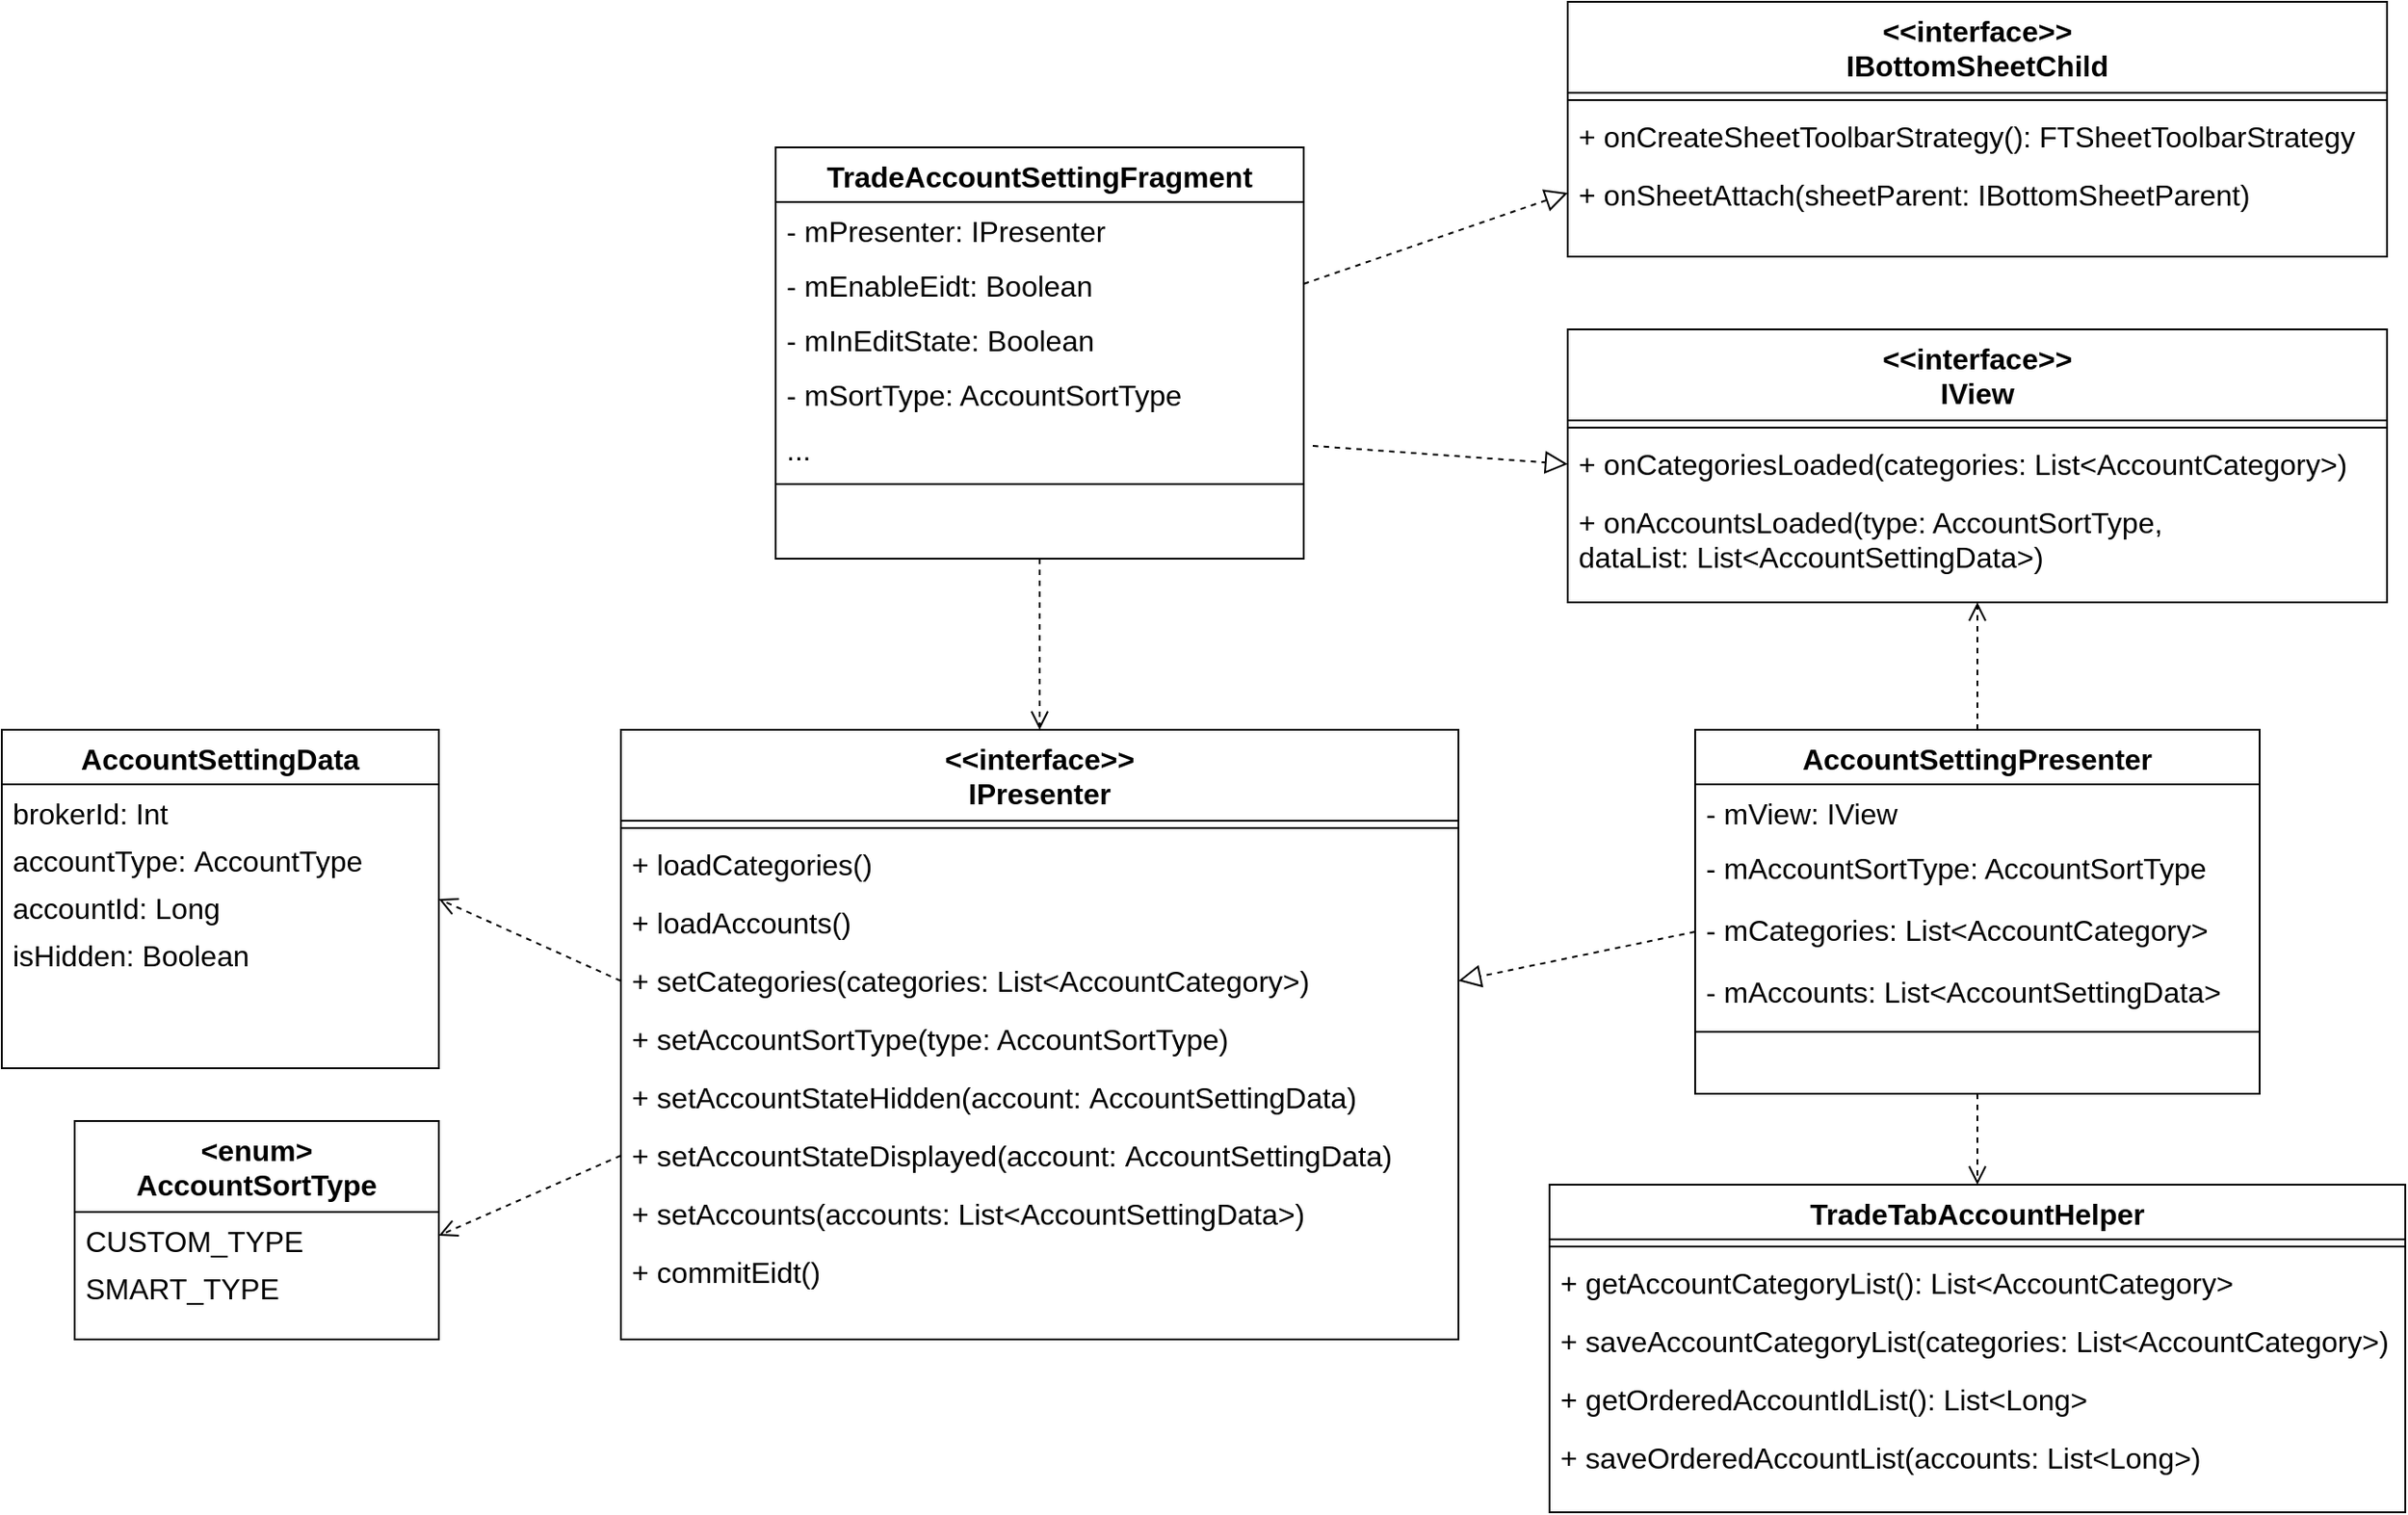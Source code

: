 <mxfile version="14.4.3" type="github">
  <diagram id="C5RBs43oDa-KdzZeNtuy" name="Page-1">
    <mxGraphModel dx="3327" dy="896" grid="1" gridSize="10" guides="1" tooltips="1" connect="1" arrows="1" fold="1" page="1" pageScale="1" pageWidth="827" pageHeight="1169" math="0" shadow="0">
      <root>
        <mxCell id="WIyWlLk6GJQsqaUBKTNV-0" />
        <mxCell id="WIyWlLk6GJQsqaUBKTNV-1" parent="WIyWlLk6GJQsqaUBKTNV-0" />
        <mxCell id="xnnZhszqKdKNAVh4ZbWn-104" value="" style="html=1;verticalAlign=bottom;endArrow=open;dashed=1;endSize=8;entryX=1;entryY=0.5;entryDx=0;entryDy=0;fontSize=16;exitX=0;exitY=0.5;exitDx=0;exitDy=0;" parent="WIyWlLk6GJQsqaUBKTNV-1" source="xnnZhszqKdKNAVh4ZbWn-133" target="xnnZhszqKdKNAVh4ZbWn-137" edge="1">
          <mxGeometry relative="1" as="geometry">
            <mxPoint x="-1560" y="1195" as="sourcePoint" />
            <mxPoint x="-960" y="1080" as="targetPoint" />
          </mxGeometry>
        </mxCell>
        <mxCell id="xnnZhszqKdKNAVh4ZbWn-121" value="&lt;&lt;interface&gt;&gt;&#xa;IView&#xa;" style="swimlane;fontStyle=1;align=center;verticalAlign=top;childLayout=stackLayout;horizontal=1;startSize=50;horizontalStack=0;resizeParent=1;resizeLast=0;collapsible=1;marginBottom=0;rounded=0;shadow=0;strokeWidth=1;fontSize=16;" parent="WIyWlLk6GJQsqaUBKTNV-1" vertex="1">
          <mxGeometry x="-610" y="670" width="450" height="150" as="geometry">
            <mxRectangle x="130" y="380" width="160" height="26" as="alternateBounds" />
          </mxGeometry>
        </mxCell>
        <mxCell id="xnnZhszqKdKNAVh4ZbWn-122" value="" style="line;html=1;strokeWidth=1;align=left;verticalAlign=middle;spacingTop=-1;spacingLeft=3;spacingRight=3;rotatable=0;labelPosition=right;points=[];portConstraint=eastwest;fontSize=16;" parent="xnnZhszqKdKNAVh4ZbWn-121" vertex="1">
          <mxGeometry y="50" width="450" height="8" as="geometry" />
        </mxCell>
        <mxCell id="xnnZhszqKdKNAVh4ZbWn-123" value="+ onCategoriesLoaded(categories: List&lt;AccountCategory&gt;)" style="text;align=left;verticalAlign=top;spacingLeft=4;spacingRight=4;overflow=hidden;rotatable=0;points=[[0,0.5],[1,0.5]];portConstraint=eastwest;fontSize=16;" parent="xnnZhszqKdKNAVh4ZbWn-121" vertex="1">
          <mxGeometry y="58" width="450" height="32" as="geometry" />
        </mxCell>
        <mxCell id="xnnZhszqKdKNAVh4ZbWn-128" value="+ onAccountsLoaded(type: AccountSortType, &#xa;dataList: List&lt;AccountSettingData&gt;)" style="text;align=left;verticalAlign=top;spacingLeft=4;spacingRight=4;overflow=hidden;rotatable=0;points=[[0,0.5],[1,0.5]];portConstraint=eastwest;fontSize=16;" parent="xnnZhszqKdKNAVh4ZbWn-121" vertex="1">
          <mxGeometry y="90" width="450" height="50" as="geometry" />
        </mxCell>
        <mxCell id="xnnZhszqKdKNAVh4ZbWn-124" value="&lt;&lt;interface&gt;&gt;&#xa;IPresenter&#xa;" style="swimlane;fontStyle=1;align=center;verticalAlign=top;childLayout=stackLayout;horizontal=1;startSize=50;horizontalStack=0;resizeParent=1;resizeLast=0;collapsible=1;marginBottom=0;rounded=0;shadow=0;strokeWidth=1;fontSize=16;" parent="WIyWlLk6GJQsqaUBKTNV-1" vertex="1">
          <mxGeometry x="-1130" y="890" width="460" height="335" as="geometry">
            <mxRectangle x="130" y="380" width="160" height="26" as="alternateBounds" />
          </mxGeometry>
        </mxCell>
        <mxCell id="xnnZhszqKdKNAVh4ZbWn-125" value="" style="line;html=1;strokeWidth=1;align=left;verticalAlign=middle;spacingTop=-1;spacingLeft=3;spacingRight=3;rotatable=0;labelPosition=right;points=[];portConstraint=eastwest;fontSize=16;" parent="xnnZhszqKdKNAVh4ZbWn-124" vertex="1">
          <mxGeometry y="50" width="460" height="8" as="geometry" />
        </mxCell>
        <mxCell id="xnnZhszqKdKNAVh4ZbWn-126" value="+ loadCategories()" style="text;align=left;verticalAlign=top;spacingLeft=4;spacingRight=4;overflow=hidden;rotatable=0;points=[[0,0.5],[1,0.5]];portConstraint=eastwest;fontSize=16;" parent="xnnZhszqKdKNAVh4ZbWn-124" vertex="1">
          <mxGeometry y="58" width="460" height="32" as="geometry" />
        </mxCell>
        <mxCell id="xnnZhszqKdKNAVh4ZbWn-129" value="+ loadAccounts()" style="text;align=left;verticalAlign=top;spacingLeft=4;spacingRight=4;overflow=hidden;rotatable=0;points=[[0,0.5],[1,0.5]];portConstraint=eastwest;fontSize=16;" parent="xnnZhszqKdKNAVh4ZbWn-124" vertex="1">
          <mxGeometry y="90" width="460" height="32" as="geometry" />
        </mxCell>
        <mxCell id="xnnZhszqKdKNAVh4ZbWn-130" value="+ setCategories(categories: List&lt;AccountCategory&gt;)" style="text;align=left;verticalAlign=top;spacingLeft=4;spacingRight=4;overflow=hidden;rotatable=0;points=[[0,0.5],[1,0.5]];portConstraint=eastwest;fontSize=16;" parent="xnnZhszqKdKNAVh4ZbWn-124" vertex="1">
          <mxGeometry y="122" width="460" height="32" as="geometry" />
        </mxCell>
        <mxCell id="xnnZhszqKdKNAVh4ZbWn-131" value="+ setAccountSortType(type: AccountSortType)" style="text;align=left;verticalAlign=top;spacingLeft=4;spacingRight=4;overflow=hidden;rotatable=0;points=[[0,0.5],[1,0.5]];portConstraint=eastwest;fontSize=16;" parent="xnnZhszqKdKNAVh4ZbWn-124" vertex="1">
          <mxGeometry y="154" width="460" height="32" as="geometry" />
        </mxCell>
        <mxCell id="xnnZhszqKdKNAVh4ZbWn-132" value="+ setAccountStateHidden(account: AccountSettingData)" style="text;align=left;verticalAlign=top;spacingLeft=4;spacingRight=4;overflow=hidden;rotatable=0;points=[[0,0.5],[1,0.5]];portConstraint=eastwest;fontSize=16;" parent="xnnZhszqKdKNAVh4ZbWn-124" vertex="1">
          <mxGeometry y="186" width="460" height="32" as="geometry" />
        </mxCell>
        <mxCell id="xnnZhszqKdKNAVh4ZbWn-133" value="+ setAccountStateDisplayed(account: AccountSettingData)" style="text;align=left;verticalAlign=top;spacingLeft=4;spacingRight=4;overflow=hidden;rotatable=0;points=[[0,0.5],[1,0.5]];portConstraint=eastwest;fontSize=16;" parent="xnnZhszqKdKNAVh4ZbWn-124" vertex="1">
          <mxGeometry y="218" width="460" height="32" as="geometry" />
        </mxCell>
        <mxCell id="xnnZhszqKdKNAVh4ZbWn-134" value="+ setAccounts(accounts: List&lt;AccountSettingData&gt;)&#xa;" style="text;align=left;verticalAlign=top;spacingLeft=4;spacingRight=4;overflow=hidden;rotatable=0;points=[[0,0.5],[1,0.5]];portConstraint=eastwest;fontSize=16;" parent="xnnZhszqKdKNAVh4ZbWn-124" vertex="1">
          <mxGeometry y="250" width="460" height="32" as="geometry" />
        </mxCell>
        <mxCell id="xnnZhszqKdKNAVh4ZbWn-135" value="+ commitEidt()" style="text;align=left;verticalAlign=top;spacingLeft=4;spacingRight=4;overflow=hidden;rotatable=0;points=[[0,0.5],[1,0.5]];portConstraint=eastwest;fontSize=16;" parent="xnnZhszqKdKNAVh4ZbWn-124" vertex="1">
          <mxGeometry y="282" width="460" height="32" as="geometry" />
        </mxCell>
        <mxCell id="xnnZhszqKdKNAVh4ZbWn-136" value="&lt;enum&gt;&#xa;AccountSortType" style="swimlane;fontStyle=1;align=center;verticalAlign=top;childLayout=stackLayout;horizontal=1;startSize=50;horizontalStack=0;resizeParent=1;resizeLast=0;collapsible=1;marginBottom=0;rounded=0;shadow=0;strokeWidth=1;fontSize=16;" parent="WIyWlLk6GJQsqaUBKTNV-1" vertex="1">
          <mxGeometry x="-1430" y="1105" width="200" height="120" as="geometry">
            <mxRectangle x="130" y="380" width="160" height="26" as="alternateBounds" />
          </mxGeometry>
        </mxCell>
        <mxCell id="xnnZhszqKdKNAVh4ZbWn-137" value="CUSTOM_TYPE" style="text;align=left;verticalAlign=top;spacingLeft=4;spacingRight=4;overflow=hidden;rotatable=0;points=[[0,0.5],[1,0.5]];portConstraint=eastwest;fontSize=16;" parent="xnnZhszqKdKNAVh4ZbWn-136" vertex="1">
          <mxGeometry y="50" width="200" height="26" as="geometry" />
        </mxCell>
        <mxCell id="xnnZhszqKdKNAVh4ZbWn-139" value="SMART_TYPE" style="text;align=left;verticalAlign=top;spacingLeft=4;spacingRight=4;overflow=hidden;rotatable=0;points=[[0,0.5],[1,0.5]];portConstraint=eastwest;rounded=0;shadow=0;html=0;fontSize=16;" parent="xnnZhszqKdKNAVh4ZbWn-136" vertex="1">
          <mxGeometry y="76" width="200" height="26" as="geometry" />
        </mxCell>
        <mxCell id="xnnZhszqKdKNAVh4ZbWn-140" value="AccountSettingData" style="swimlane;fontStyle=1;align=center;verticalAlign=top;childLayout=stackLayout;horizontal=1;startSize=30;horizontalStack=0;resizeParent=1;resizeLast=0;collapsible=1;marginBottom=0;rounded=0;shadow=0;strokeWidth=1;fontSize=16;" parent="WIyWlLk6GJQsqaUBKTNV-1" vertex="1">
          <mxGeometry x="-1470" y="890" width="240" height="186" as="geometry">
            <mxRectangle x="130" y="380" width="160" height="26" as="alternateBounds" />
          </mxGeometry>
        </mxCell>
        <mxCell id="xnnZhszqKdKNAVh4ZbWn-141" value="brokerId: Int" style="text;align=left;verticalAlign=top;spacingLeft=4;spacingRight=4;overflow=hidden;rotatable=0;points=[[0,0.5],[1,0.5]];portConstraint=eastwest;fontSize=16;" parent="xnnZhszqKdKNAVh4ZbWn-140" vertex="1">
          <mxGeometry y="30" width="240" height="26" as="geometry" />
        </mxCell>
        <mxCell id="xnnZhszqKdKNAVh4ZbWn-142" value="accountType: AccountType" style="text;align=left;verticalAlign=top;spacingLeft=4;spacingRight=4;overflow=hidden;rotatable=0;points=[[0,0.5],[1,0.5]];portConstraint=eastwest;rounded=0;shadow=0;html=0;fontSize=16;" parent="xnnZhszqKdKNAVh4ZbWn-140" vertex="1">
          <mxGeometry y="56" width="240" height="26" as="geometry" />
        </mxCell>
        <mxCell id="xnnZhszqKdKNAVh4ZbWn-143" value="accountId: Long" style="text;align=left;verticalAlign=top;spacingLeft=4;spacingRight=4;overflow=hidden;rotatable=0;points=[[0,0.5],[1,0.5]];portConstraint=eastwest;rounded=0;shadow=0;html=0;fontSize=16;" parent="xnnZhszqKdKNAVh4ZbWn-140" vertex="1">
          <mxGeometry y="82" width="240" height="26" as="geometry" />
        </mxCell>
        <mxCell id="xnnZhszqKdKNAVh4ZbWn-144" value="isHidden: Boolean" style="text;align=left;verticalAlign=top;spacingLeft=4;spacingRight=4;overflow=hidden;rotatable=0;points=[[0,0.5],[1,0.5]];portConstraint=eastwest;rounded=0;shadow=0;html=0;fontSize=16;" parent="xnnZhszqKdKNAVh4ZbWn-140" vertex="1">
          <mxGeometry y="108" width="240" height="26" as="geometry" />
        </mxCell>
        <mxCell id="xnnZhszqKdKNAVh4ZbWn-147" value="" style="html=1;verticalAlign=bottom;endArrow=open;dashed=1;endSize=8;entryX=1;entryY=0.5;entryDx=0;entryDy=0;fontSize=16;exitX=0;exitY=0.5;exitDx=0;exitDy=0;" parent="WIyWlLk6GJQsqaUBKTNV-1" source="xnnZhszqKdKNAVh4ZbWn-130" target="xnnZhszqKdKNAVh4ZbWn-140" edge="1">
          <mxGeometry relative="1" as="geometry">
            <mxPoint x="-300" y="1105" as="sourcePoint" />
            <mxPoint x="80" y="1015" as="targetPoint" />
          </mxGeometry>
        </mxCell>
        <mxCell id="xnnZhszqKdKNAVh4ZbWn-150" value="AccountSettingPresenter" style="swimlane;fontStyle=1;align=center;verticalAlign=top;childLayout=stackLayout;horizontal=1;startSize=30;horizontalStack=0;resizeParent=1;resizeLast=0;collapsible=1;marginBottom=0;rounded=0;shadow=0;strokeWidth=1;fontSize=16;" parent="WIyWlLk6GJQsqaUBKTNV-1" vertex="1">
          <mxGeometry x="-540" y="890" width="310" height="200" as="geometry">
            <mxRectangle x="130" y="380" width="160" height="26" as="alternateBounds" />
          </mxGeometry>
        </mxCell>
        <mxCell id="xnnZhszqKdKNAVh4ZbWn-151" value="- mView: IView" style="text;align=left;verticalAlign=top;spacingLeft=4;spacingRight=4;overflow=hidden;rotatable=0;points=[[0,0.5],[1,0.5]];portConstraint=eastwest;fontSize=16;" parent="xnnZhszqKdKNAVh4ZbWn-150" vertex="1">
          <mxGeometry y="30" width="310" height="30" as="geometry" />
        </mxCell>
        <mxCell id="xnnZhszqKdKNAVh4ZbWn-152" value="- mAccountSortType: AccountSortType" style="text;align=left;verticalAlign=top;spacingLeft=4;spacingRight=4;overflow=hidden;rotatable=0;points=[[0,0.5],[1,0.5]];portConstraint=eastwest;rounded=0;shadow=0;html=0;fontSize=16;" parent="xnnZhszqKdKNAVh4ZbWn-150" vertex="1">
          <mxGeometry y="60" width="310" height="34" as="geometry" />
        </mxCell>
        <mxCell id="xnnZhszqKdKNAVh4ZbWn-157" value="- mCategories: List&lt;AccountCategory&gt;" style="text;align=left;verticalAlign=top;spacingLeft=4;spacingRight=4;overflow=hidden;rotatable=0;points=[[0,0.5],[1,0.5]];portConstraint=eastwest;rounded=0;shadow=0;html=0;fontSize=16;" parent="xnnZhszqKdKNAVh4ZbWn-150" vertex="1">
          <mxGeometry y="94" width="310" height="34" as="geometry" />
        </mxCell>
        <mxCell id="xnnZhszqKdKNAVh4ZbWn-158" value="- mAccounts: List&lt;AccountSettingData&gt;" style="text;align=left;verticalAlign=top;spacingLeft=4;spacingRight=4;overflow=hidden;rotatable=0;points=[[0,0.5],[1,0.5]];portConstraint=eastwest;rounded=0;shadow=0;html=0;fontSize=16;" parent="xnnZhszqKdKNAVh4ZbWn-150" vertex="1">
          <mxGeometry y="128" width="310" height="34" as="geometry" />
        </mxCell>
        <mxCell id="xnnZhszqKdKNAVh4ZbWn-153" value="" style="line;html=1;strokeWidth=1;align=left;verticalAlign=middle;spacingTop=-1;spacingLeft=3;spacingRight=3;rotatable=0;labelPosition=right;points=[];portConstraint=eastwest;fontSize=16;" parent="xnnZhszqKdKNAVh4ZbWn-150" vertex="1">
          <mxGeometry y="162" width="310" height="8" as="geometry" />
        </mxCell>
        <mxCell id="xnnZhszqKdKNAVh4ZbWn-160" value="" style="endArrow=block;endSize=10;endFill=0;shadow=0;strokeWidth=1;rounded=0;elbow=vertical;fontSize=16;entryX=1;entryY=0.5;entryDx=0;entryDy=0;dashed=1;exitX=0;exitY=0.5;exitDx=0;exitDy=0;" parent="WIyWlLk6GJQsqaUBKTNV-1" source="xnnZhszqKdKNAVh4ZbWn-157" target="xnnZhszqKdKNAVh4ZbWn-130" edge="1">
          <mxGeometry width="160" relative="1" as="geometry">
            <mxPoint x="-470" y="1076" as="sourcePoint" />
            <mxPoint x="-630" y="1130" as="targetPoint" />
          </mxGeometry>
        </mxCell>
        <mxCell id="xnnZhszqKdKNAVh4ZbWn-165" value="TradeAccountSettingFragment" style="swimlane;fontStyle=1;align=center;verticalAlign=top;childLayout=stackLayout;horizontal=1;startSize=30;horizontalStack=0;resizeParent=1;resizeLast=0;collapsible=1;marginBottom=0;rounded=0;shadow=0;strokeWidth=1;fontSize=16;" parent="WIyWlLk6GJQsqaUBKTNV-1" vertex="1">
          <mxGeometry x="-1045" y="570" width="290" height="226" as="geometry">
            <mxRectangle x="130" y="380" width="160" height="26" as="alternateBounds" />
          </mxGeometry>
        </mxCell>
        <mxCell id="xnnZhszqKdKNAVh4ZbWn-166" value="- mPresenter: IPresenter" style="text;align=left;verticalAlign=top;spacingLeft=4;spacingRight=4;overflow=hidden;rotatable=0;points=[[0,0.5],[1,0.5]];portConstraint=eastwest;fontSize=16;" parent="xnnZhszqKdKNAVh4ZbWn-165" vertex="1">
          <mxGeometry y="30" width="290" height="30" as="geometry" />
        </mxCell>
        <mxCell id="lmmkwxPks0eKdC94BrmG-23" value="- mEnableEidt: Boolean" style="text;align=left;verticalAlign=top;spacingLeft=4;spacingRight=4;overflow=hidden;rotatable=0;points=[[0,0.5],[1,0.5]];portConstraint=eastwest;fontSize=16;" parent="xnnZhszqKdKNAVh4ZbWn-165" vertex="1">
          <mxGeometry y="60" width="290" height="30" as="geometry" />
        </mxCell>
        <mxCell id="TaCh_ujiITNQvlQP58bD-12" value="- mInEditState: Boolean" style="text;align=left;verticalAlign=top;spacingLeft=4;spacingRight=4;overflow=hidden;rotatable=0;points=[[0,0.5],[1,0.5]];portConstraint=eastwest;fontSize=16;" vertex="1" parent="xnnZhszqKdKNAVh4ZbWn-165">
          <mxGeometry y="90" width="290" height="30" as="geometry" />
        </mxCell>
        <mxCell id="TaCh_ujiITNQvlQP58bD-11" value="- mSortType: AccountSortType" style="text;align=left;verticalAlign=top;spacingLeft=4;spacingRight=4;overflow=hidden;rotatable=0;points=[[0,0.5],[1,0.5]];portConstraint=eastwest;fontSize=16;" vertex="1" parent="xnnZhszqKdKNAVh4ZbWn-165">
          <mxGeometry y="120" width="290" height="30" as="geometry" />
        </mxCell>
        <mxCell id="lmmkwxPks0eKdC94BrmG-25" value="..." style="text;align=left;verticalAlign=top;spacingLeft=4;spacingRight=4;overflow=hidden;rotatable=0;points=[[0,0.5],[1,0.5]];portConstraint=eastwest;fontSize=16;" parent="xnnZhszqKdKNAVh4ZbWn-165" vertex="1">
          <mxGeometry y="150" width="290" height="30" as="geometry" />
        </mxCell>
        <mxCell id="xnnZhszqKdKNAVh4ZbWn-170" value="" style="line;html=1;strokeWidth=1;align=left;verticalAlign=middle;spacingTop=-1;spacingLeft=3;spacingRight=3;rotatable=0;labelPosition=right;points=[];portConstraint=eastwest;fontSize=16;" parent="xnnZhszqKdKNAVh4ZbWn-165" vertex="1">
          <mxGeometry y="180" width="290" height="10" as="geometry" />
        </mxCell>
        <mxCell id="lmmkwxPks0eKdC94BrmG-1" value="" style="html=1;verticalAlign=bottom;endArrow=open;dashed=1;endSize=8;entryX=0.5;entryY=0;entryDx=0;entryDy=0;fontSize=16;exitX=0.5;exitY=1;exitDx=0;exitDy=0;" parent="WIyWlLk6GJQsqaUBKTNV-1" target="xnnZhszqKdKNAVh4ZbWn-124" edge="1" source="xnnZhszqKdKNAVh4ZbWn-165">
          <mxGeometry relative="1" as="geometry">
            <mxPoint x="-945" y="824" as="sourcePoint" />
            <mxPoint x="80" y="1015" as="targetPoint" />
          </mxGeometry>
        </mxCell>
        <mxCell id="lmmkwxPks0eKdC94BrmG-2" value="" style="endArrow=block;endSize=10;endFill=0;shadow=0;strokeWidth=1;rounded=0;elbow=vertical;fontSize=16;entryX=0;entryY=0.5;entryDx=0;entryDy=0;dashed=1;" parent="WIyWlLk6GJQsqaUBKTNV-1" target="xnnZhszqKdKNAVh4ZbWn-123" edge="1">
          <mxGeometry width="160" relative="1" as="geometry">
            <mxPoint x="-750" y="734" as="sourcePoint" />
            <mxPoint x="-630" y="1180" as="targetPoint" />
          </mxGeometry>
        </mxCell>
        <mxCell id="lmmkwxPks0eKdC94BrmG-3" value="" style="html=1;verticalAlign=bottom;endArrow=open;dashed=1;endSize=8;entryX=0.5;entryY=1;entryDx=0;entryDy=0;fontSize=16;exitX=0.5;exitY=0;exitDx=0;exitDy=0;" parent="WIyWlLk6GJQsqaUBKTNV-1" source="xnnZhszqKdKNAVh4ZbWn-150" target="xnnZhszqKdKNAVh4ZbWn-121" edge="1">
          <mxGeometry relative="1" as="geometry">
            <mxPoint x="-300" y="1105" as="sourcePoint" />
            <mxPoint x="80" y="1015" as="targetPoint" />
          </mxGeometry>
        </mxCell>
        <mxCell id="TaCh_ujiITNQvlQP58bD-0" value="TradeTabAccountHelper" style="swimlane;fontStyle=1;align=center;verticalAlign=top;childLayout=stackLayout;horizontal=1;startSize=30;horizontalStack=0;resizeParent=1;resizeLast=0;collapsible=1;marginBottom=0;rounded=0;shadow=0;strokeWidth=1;fontSize=16;" vertex="1" parent="WIyWlLk6GJQsqaUBKTNV-1">
          <mxGeometry x="-620" y="1140" width="470" height="180" as="geometry">
            <mxRectangle x="130" y="380" width="160" height="26" as="alternateBounds" />
          </mxGeometry>
        </mxCell>
        <mxCell id="TaCh_ujiITNQvlQP58bD-1" value="" style="line;html=1;strokeWidth=1;align=left;verticalAlign=middle;spacingTop=-1;spacingLeft=3;spacingRight=3;rotatable=0;labelPosition=right;points=[];portConstraint=eastwest;fontSize=16;" vertex="1" parent="TaCh_ujiITNQvlQP58bD-0">
          <mxGeometry y="30" width="470" height="8" as="geometry" />
        </mxCell>
        <mxCell id="TaCh_ujiITNQvlQP58bD-2" value="+ getAccountCategoryList(): List&lt;AccountCategory&gt;" style="text;align=left;verticalAlign=top;spacingLeft=4;spacingRight=4;overflow=hidden;rotatable=0;points=[[0,0.5],[1,0.5]];portConstraint=eastwest;fontSize=16;" vertex="1" parent="TaCh_ujiITNQvlQP58bD-0">
          <mxGeometry y="38" width="470" height="32" as="geometry" />
        </mxCell>
        <mxCell id="TaCh_ujiITNQvlQP58bD-3" value="+ saveAccountCategoryList(categories: List&lt;AccountCategory&gt;)" style="text;align=left;verticalAlign=top;spacingLeft=4;spacingRight=4;overflow=hidden;rotatable=0;points=[[0,0.5],[1,0.5]];portConstraint=eastwest;fontSize=16;" vertex="1" parent="TaCh_ujiITNQvlQP58bD-0">
          <mxGeometry y="70" width="470" height="32" as="geometry" />
        </mxCell>
        <mxCell id="TaCh_ujiITNQvlQP58bD-6" value="+ getOrderedAccountIdList(): List&lt;Long&gt;" style="text;align=left;verticalAlign=top;spacingLeft=4;spacingRight=4;overflow=hidden;rotatable=0;points=[[0,0.5],[1,0.5]];portConstraint=eastwest;fontSize=16;" vertex="1" parent="TaCh_ujiITNQvlQP58bD-0">
          <mxGeometry y="102" width="470" height="32" as="geometry" />
        </mxCell>
        <mxCell id="TaCh_ujiITNQvlQP58bD-8" value="+ saveOrderedAccountList(accounts: List&lt;Long&gt;)" style="text;align=left;verticalAlign=top;spacingLeft=4;spacingRight=4;overflow=hidden;rotatable=0;points=[[0,0.5],[1,0.5]];portConstraint=eastwest;fontSize=16;" vertex="1" parent="TaCh_ujiITNQvlQP58bD-0">
          <mxGeometry y="134" width="470" height="32" as="geometry" />
        </mxCell>
        <mxCell id="TaCh_ujiITNQvlQP58bD-10" value="" style="html=1;verticalAlign=bottom;endArrow=open;dashed=1;endSize=8;entryX=0.5;entryY=0;entryDx=0;entryDy=0;fontSize=16;exitX=0.5;exitY=1;exitDx=0;exitDy=0;" edge="1" parent="WIyWlLk6GJQsqaUBKTNV-1" source="xnnZhszqKdKNAVh4ZbWn-150" target="TaCh_ujiITNQvlQP58bD-0">
          <mxGeometry relative="1" as="geometry">
            <mxPoint x="-300" y="1185" as="sourcePoint" />
            <mxPoint x="80" y="1095" as="targetPoint" />
          </mxGeometry>
        </mxCell>
        <mxCell id="TaCh_ujiITNQvlQP58bD-13" value="&lt;&lt;interface&gt;&gt;&#xa;IBottomSheetChild&#xa;" style="swimlane;fontStyle=1;align=center;verticalAlign=top;childLayout=stackLayout;horizontal=1;startSize=50;horizontalStack=0;resizeParent=1;resizeLast=0;collapsible=1;marginBottom=0;rounded=0;shadow=0;strokeWidth=1;fontSize=16;" vertex="1" parent="WIyWlLk6GJQsqaUBKTNV-1">
          <mxGeometry x="-610" y="490" width="450" height="140" as="geometry">
            <mxRectangle x="130" y="380" width="160" height="26" as="alternateBounds" />
          </mxGeometry>
        </mxCell>
        <mxCell id="TaCh_ujiITNQvlQP58bD-14" value="" style="line;html=1;strokeWidth=1;align=left;verticalAlign=middle;spacingTop=-1;spacingLeft=3;spacingRight=3;rotatable=0;labelPosition=right;points=[];portConstraint=eastwest;fontSize=16;" vertex="1" parent="TaCh_ujiITNQvlQP58bD-13">
          <mxGeometry y="50" width="450" height="8" as="geometry" />
        </mxCell>
        <mxCell id="TaCh_ujiITNQvlQP58bD-15" value="+ onCreateSheetToolbarStrategy(): FTSheetToolbarStrategy" style="text;align=left;verticalAlign=top;spacingLeft=4;spacingRight=4;overflow=hidden;rotatable=0;points=[[0,0.5],[1,0.5]];portConstraint=eastwest;fontSize=16;" vertex="1" parent="TaCh_ujiITNQvlQP58bD-13">
          <mxGeometry y="58" width="450" height="32" as="geometry" />
        </mxCell>
        <mxCell id="TaCh_ujiITNQvlQP58bD-16" value="+ onSheetAttach(sheetParent: IBottomSheetParent)" style="text;align=left;verticalAlign=top;spacingLeft=4;spacingRight=4;overflow=hidden;rotatable=0;points=[[0,0.5],[1,0.5]];portConstraint=eastwest;fontSize=16;" vertex="1" parent="TaCh_ujiITNQvlQP58bD-13">
          <mxGeometry y="90" width="450" height="30" as="geometry" />
        </mxCell>
        <mxCell id="TaCh_ujiITNQvlQP58bD-17" value="" style="endArrow=block;endSize=10;endFill=0;shadow=0;strokeWidth=1;rounded=0;elbow=vertical;exitX=1;exitY=0.5;exitDx=0;exitDy=0;fontSize=16;entryX=0;entryY=0.5;entryDx=0;entryDy=0;dashed=1;" edge="1" parent="WIyWlLk6GJQsqaUBKTNV-1" source="lmmkwxPks0eKdC94BrmG-23" target="TaCh_ujiITNQvlQP58bD-16">
          <mxGeometry width="160" relative="1" as="geometry">
            <mxPoint x="-330" y="1549" as="sourcePoint" />
            <mxPoint x="-630" y="1180" as="targetPoint" />
          </mxGeometry>
        </mxCell>
      </root>
    </mxGraphModel>
  </diagram>
</mxfile>
